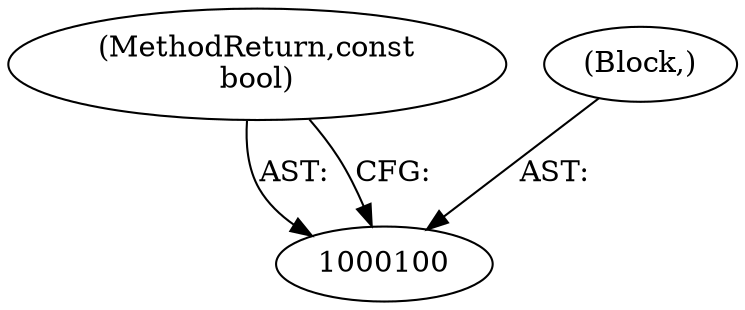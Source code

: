 digraph "0_Android_04839626ed859623901ebd3a5fd483982186b59d_134" {
"1000102" [label="(MethodReturn,const\nbool)"];
"1000101" [label="(Block,)"];
"1000102" -> "1000100"  [label="AST: "];
"1000102" -> "1000100"  [label="CFG: "];
"1000101" -> "1000100"  [label="AST: "];
}
